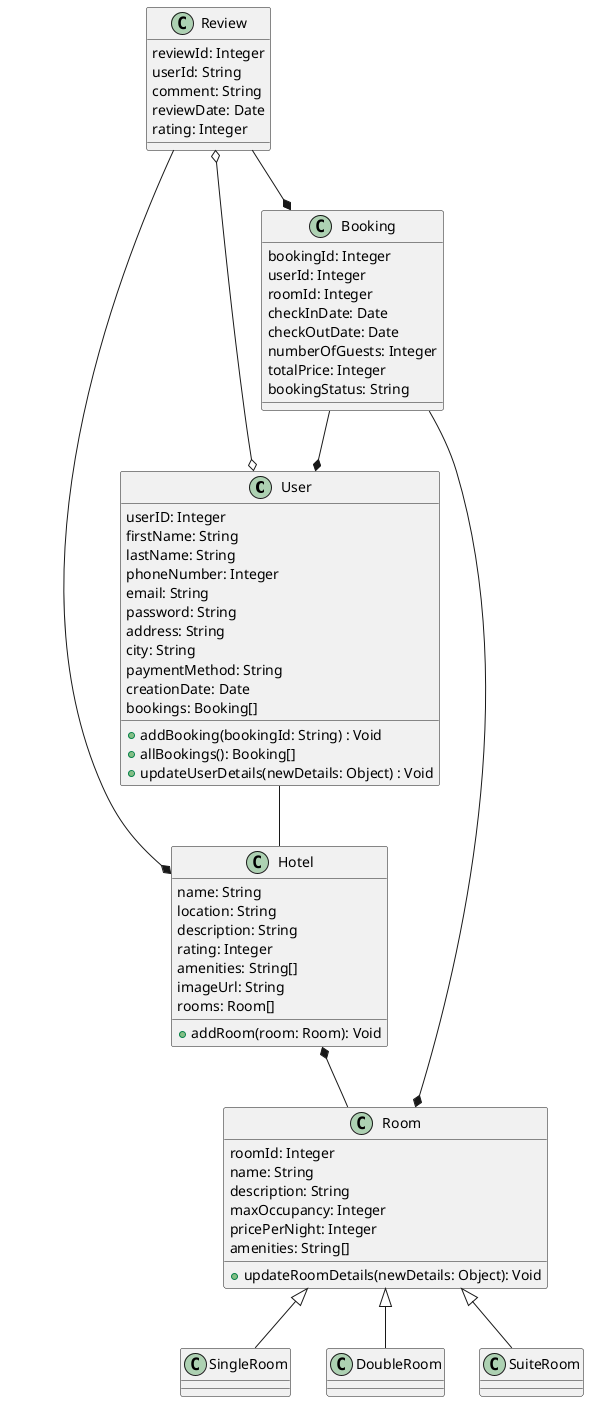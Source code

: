 @startuml Person
Class User {
  userID: Integer
  firstName: String
  lastName: String
  phoneNumber: Integer
  email: String
  password: String
  address: String
  city: String
  paymentMethod: String
  creationDate: Date
  bookings: Booking[]

  + addBooking(bookingId: String) : Void
  + allBookings(): Booking[]
  + updateUserDetails(newDetails: Object) : Void
}

User -- Hotel

Class Room {
  roomId: Integer
  name: String
  description: String
  maxOccupancy: Integer
  pricePerNight: Integer
  amenities: String[]

  + updateRoomDetails(newDetails: Object): Void
}


' The Room classes are for visual representation only
Class SingleRoom {}

Class DoubleRoom {}

Class SuiteRoom {}

Room <|-- SingleRoom
Room <|-- DoubleRoom
Room <|-- SuiteRoom

Class Booking {
  bookingId: Integer
  userId: Integer
  roomId: Integer
  checkInDate: Date
  checkOutDate: Date
  numberOfGuests: Integer
  totalPrice: Integer
  bookingStatus: String
}

' a Booking cannot exist without a user and a room
Booking --* User
Booking --* Room

Class Hotel {
  name: String
  location: String
  description: String
  rating: Integer
  amenities: String[]
  imageUrl: String
  rooms: Room[]

  + addRoom(room: Room): Void
}


Hotel *-- Room

Class Review {
  reviewId: Integer
  userId: String
  comment: String
  reviewDate: Date
  rating: Integer
}

' A review can exist independent of the user
Review o--o User

' A review cannot exist without a hotel to review (:
Review --* Hotel

' A review cannot exist without a booking
Review --* Booking

@enduml
